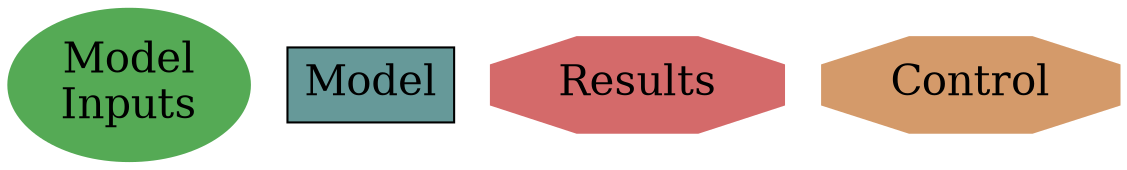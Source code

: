 digraph ModelOverview{

    norm_consumption [label="Model\nInputs",fontsize=20, style="filled",color="#55AA55"];
    model [label="Model", shape=box, fontsize=20,style="filled", fillcolor="#669999"];
    nw [label="Results", shape=octagon,fontsize=20, color="#D46A6A", style="filled"];
    Baseline [label="Control", shape=octagon,fontsize=20, color="#D49A6A", style="filled"];

}